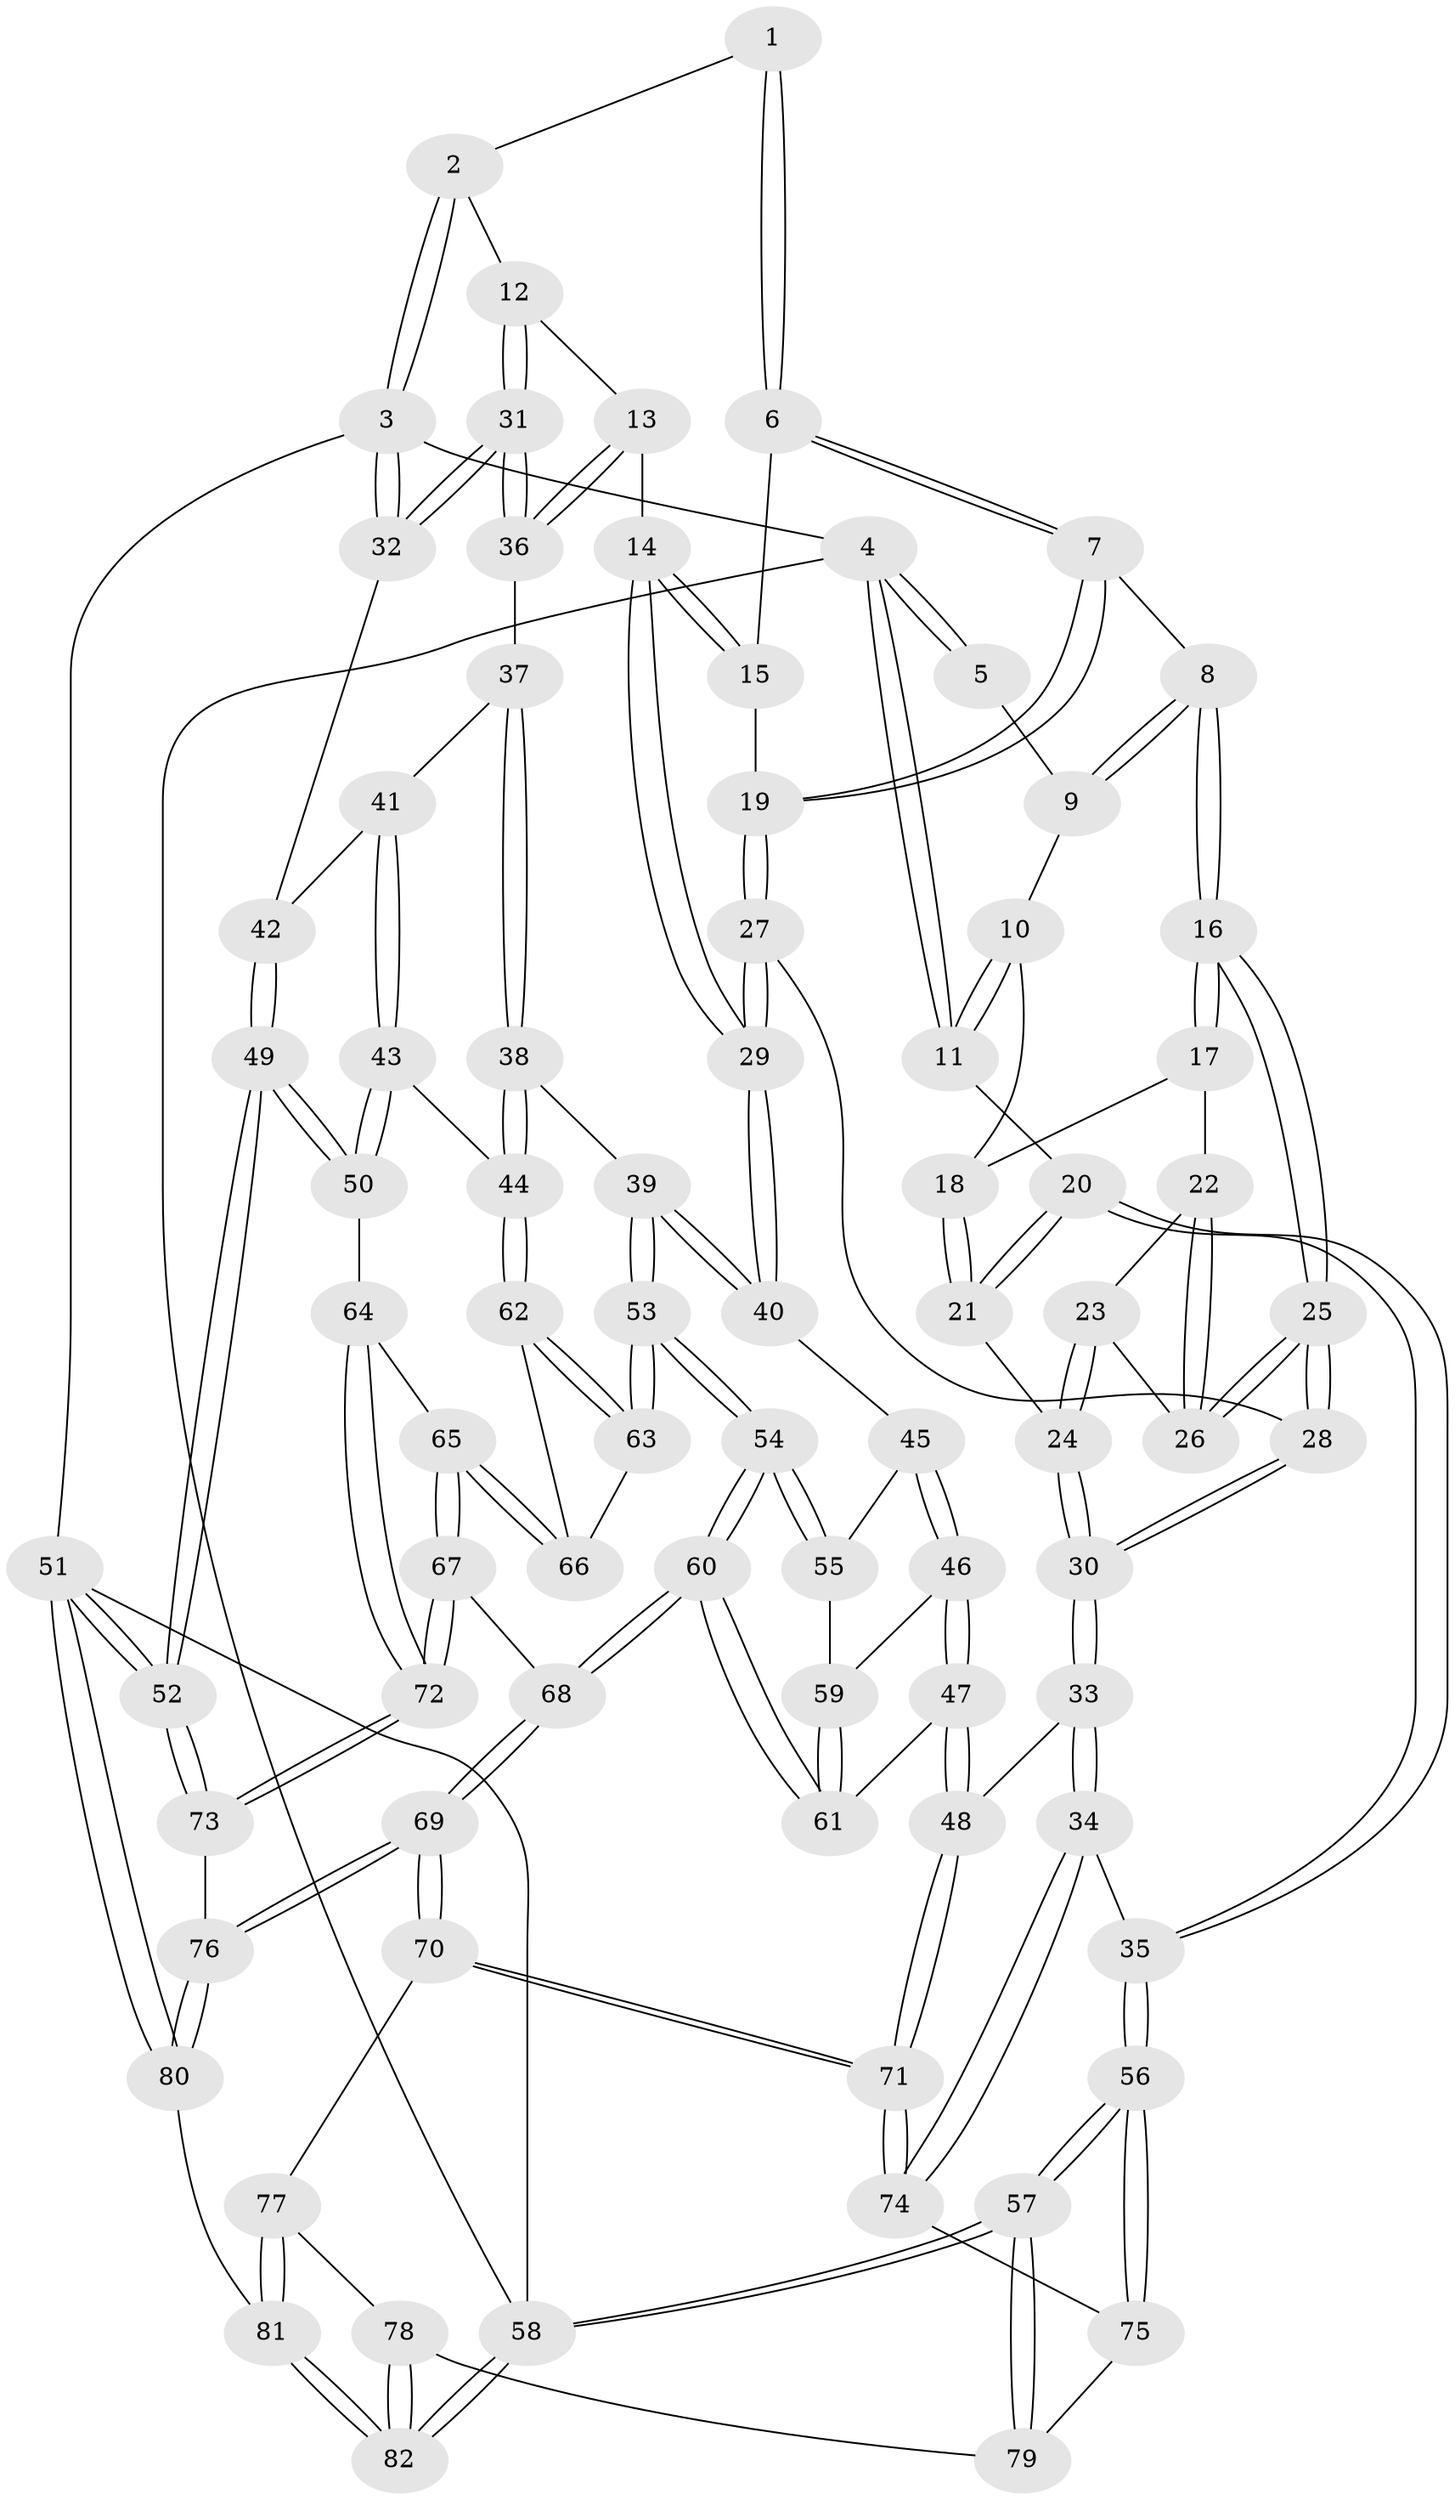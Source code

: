 // coarse degree distribution, {3: 0.34615384615384615, 4: 0.46153846153846156, 5: 0.11538461538461539, 2: 0.07692307692307693}
// Generated by graph-tools (version 1.1) at 2025/38/03/04/25 23:38:34]
// undirected, 82 vertices, 202 edges
graph export_dot {
  node [color=gray90,style=filled];
  1 [pos="+0.5639199343801695+0"];
  2 [pos="+0.6684210241661571+0"];
  3 [pos="+1+0"];
  4 [pos="+0+0"];
  5 [pos="+0.20211330851740417+0"];
  6 [pos="+0.45759734359675514+0.03276109858637654"];
  7 [pos="+0.3543708582712948+0.08411962856507182"];
  8 [pos="+0.2754802805119527+0.042543190737157975"];
  9 [pos="+0.20388366395562768+0"];
  10 [pos="+0.09025117641377696+0.03768295962206882"];
  11 [pos="+0+0.03360650192780434"];
  12 [pos="+0.6826827985005631+0.07877845199480021"];
  13 [pos="+0.6543803410340618+0.1533173829928206"];
  14 [pos="+0.6465833116338351+0.1575884656538098"];
  15 [pos="+0.4927663705991615+0.09741019705634904"];
  16 [pos="+0.2697398755956301+0.0542594760796008"];
  17 [pos="+0.17035074409933254+0.12207501670106881"];
  18 [pos="+0.07862195141343377+0.09011349802864102"];
  19 [pos="+0.39881894390592704+0.15577653616055057"];
  20 [pos="+0+0.18920837824388756"];
  21 [pos="+0.02143510442866359+0.1651396917426684"];
  22 [pos="+0.1674248420068247+0.13526077275235282"];
  23 [pos="+0.12453153370445245+0.19281610504659802"];
  24 [pos="+0.08620229783918204+0.2104725441311386"];
  25 [pos="+0.2541335100607955+0.22110507997395387"];
  26 [pos="+0.2116749058147666+0.20176807148772166"];
  27 [pos="+0.41537478456940813+0.2754097579622626"];
  28 [pos="+0.275211514038187+0.27798185603017245"];
  29 [pos="+0.48764115779562794+0.32092170081192767"];
  30 [pos="+0.15740476633112724+0.38952017927765564"];
  31 [pos="+1+0.15063137406862184"];
  32 [pos="+1+0.14834255236371854"];
  33 [pos="+0.10626117532297105+0.5220154697542965"];
  34 [pos="+0.10161054284861154+0.5235218443373926"];
  35 [pos="+0+0.5419406659694582"];
  36 [pos="+0.7510136809531943+0.25462173773896424"];
  37 [pos="+0.754743016490719+0.27261661813929133"];
  38 [pos="+0.7678068568966065+0.4185489140637433"];
  39 [pos="+0.5595281738264055+0.41115302567437195"];
  40 [pos="+0.48845974637744766+0.3254645468960105"];
  41 [pos="+0.9286517387322885+0.31546647418830703"];
  42 [pos="+1+0.1663972609140946"];
  43 [pos="+0.7932939046149189+0.4351114452961468"];
  44 [pos="+0.7807955154050005+0.43170489857908567"];
  45 [pos="+0.44716318964525903+0.3750560641394278"];
  46 [pos="+0.35721418626705936+0.4600955312916652"];
  47 [pos="+0.24624247645132818+0.5188684828108859"];
  48 [pos="+0.12771923683840333+0.5295354146822785"];
  49 [pos="+1+0.5772287413284691"];
  50 [pos="+0.9197776538094425+0.5342768046661677"];
  51 [pos="+1+1"];
  52 [pos="+1+1"];
  53 [pos="+0.5557806181818618+0.563258994566206"];
  54 [pos="+0.5280273539399701+0.6018356625374629"];
  55 [pos="+0.4419578724716179+0.5075584569091866"];
  56 [pos="+0+0.8427737163773722"];
  57 [pos="+0+1"];
  58 [pos="+0+1"];
  59 [pos="+0.41238585516022075+0.5116833358958646"];
  60 [pos="+0.49759137707787476+0.6597273048277559"];
  61 [pos="+0.4313716508437075+0.6098642136751204"];
  62 [pos="+0.7495881419623334+0.4861930023055234"];
  63 [pos="+0.5645169822819619+0.5638280231674584"];
  64 [pos="+0.7991093167603572+0.641831717352364"];
  65 [pos="+0.7147711561504348+0.6040142512570719"];
  66 [pos="+0.713482400488547+0.6012658991959435"];
  67 [pos="+0.6860658420307022+0.6709557255214147"];
  68 [pos="+0.4969864056336559+0.7439711476996551"];
  69 [pos="+0.4864683544557238+0.784243773301089"];
  70 [pos="+0.3570621548546667+0.8004080597980742"];
  71 [pos="+0.35360384763474073+0.7985285397672076"];
  72 [pos="+0.8082080768889056+0.8112325568652455"];
  73 [pos="+0.8293222405156764+0.8817897592018059"];
  74 [pos="+0.1391519693369398+0.8326736545120518"];
  75 [pos="+0.12439870173846561+0.8527009975669891"];
  76 [pos="+0.5067063250706734+0.808778268000521"];
  77 [pos="+0.3549452235960613+0.8049447875509783"];
  78 [pos="+0.19644919133330388+1"];
  79 [pos="+0.14637458260561437+0.9266024189475759"];
  80 [pos="+0.5087576602255152+1"];
  81 [pos="+0.3524962235187287+1"];
  82 [pos="+0.19292147474334465+1"];
  1 -- 2;
  1 -- 6;
  1 -- 6;
  2 -- 3;
  2 -- 3;
  2 -- 12;
  3 -- 4;
  3 -- 32;
  3 -- 32;
  3 -- 51;
  4 -- 5;
  4 -- 5;
  4 -- 11;
  4 -- 11;
  4 -- 58;
  5 -- 9;
  6 -- 7;
  6 -- 7;
  6 -- 15;
  7 -- 8;
  7 -- 19;
  7 -- 19;
  8 -- 9;
  8 -- 9;
  8 -- 16;
  8 -- 16;
  9 -- 10;
  10 -- 11;
  10 -- 11;
  10 -- 18;
  11 -- 20;
  12 -- 13;
  12 -- 31;
  12 -- 31;
  13 -- 14;
  13 -- 36;
  13 -- 36;
  14 -- 15;
  14 -- 15;
  14 -- 29;
  14 -- 29;
  15 -- 19;
  16 -- 17;
  16 -- 17;
  16 -- 25;
  16 -- 25;
  17 -- 18;
  17 -- 22;
  18 -- 21;
  18 -- 21;
  19 -- 27;
  19 -- 27;
  20 -- 21;
  20 -- 21;
  20 -- 35;
  20 -- 35;
  21 -- 24;
  22 -- 23;
  22 -- 26;
  22 -- 26;
  23 -- 24;
  23 -- 24;
  23 -- 26;
  24 -- 30;
  24 -- 30;
  25 -- 26;
  25 -- 26;
  25 -- 28;
  25 -- 28;
  27 -- 28;
  27 -- 29;
  27 -- 29;
  28 -- 30;
  28 -- 30;
  29 -- 40;
  29 -- 40;
  30 -- 33;
  30 -- 33;
  31 -- 32;
  31 -- 32;
  31 -- 36;
  31 -- 36;
  32 -- 42;
  33 -- 34;
  33 -- 34;
  33 -- 48;
  34 -- 35;
  34 -- 74;
  34 -- 74;
  35 -- 56;
  35 -- 56;
  36 -- 37;
  37 -- 38;
  37 -- 38;
  37 -- 41;
  38 -- 39;
  38 -- 44;
  38 -- 44;
  39 -- 40;
  39 -- 40;
  39 -- 53;
  39 -- 53;
  40 -- 45;
  41 -- 42;
  41 -- 43;
  41 -- 43;
  42 -- 49;
  42 -- 49;
  43 -- 44;
  43 -- 50;
  43 -- 50;
  44 -- 62;
  44 -- 62;
  45 -- 46;
  45 -- 46;
  45 -- 55;
  46 -- 47;
  46 -- 47;
  46 -- 59;
  47 -- 48;
  47 -- 48;
  47 -- 61;
  48 -- 71;
  48 -- 71;
  49 -- 50;
  49 -- 50;
  49 -- 52;
  49 -- 52;
  50 -- 64;
  51 -- 52;
  51 -- 52;
  51 -- 80;
  51 -- 80;
  51 -- 58;
  52 -- 73;
  52 -- 73;
  53 -- 54;
  53 -- 54;
  53 -- 63;
  53 -- 63;
  54 -- 55;
  54 -- 55;
  54 -- 60;
  54 -- 60;
  55 -- 59;
  56 -- 57;
  56 -- 57;
  56 -- 75;
  56 -- 75;
  57 -- 58;
  57 -- 58;
  57 -- 79;
  57 -- 79;
  58 -- 82;
  58 -- 82;
  59 -- 61;
  59 -- 61;
  60 -- 61;
  60 -- 61;
  60 -- 68;
  60 -- 68;
  62 -- 63;
  62 -- 63;
  62 -- 66;
  63 -- 66;
  64 -- 65;
  64 -- 72;
  64 -- 72;
  65 -- 66;
  65 -- 66;
  65 -- 67;
  65 -- 67;
  67 -- 68;
  67 -- 72;
  67 -- 72;
  68 -- 69;
  68 -- 69;
  69 -- 70;
  69 -- 70;
  69 -- 76;
  69 -- 76;
  70 -- 71;
  70 -- 71;
  70 -- 77;
  71 -- 74;
  71 -- 74;
  72 -- 73;
  72 -- 73;
  73 -- 76;
  74 -- 75;
  75 -- 79;
  76 -- 80;
  76 -- 80;
  77 -- 78;
  77 -- 81;
  77 -- 81;
  78 -- 79;
  78 -- 82;
  78 -- 82;
  80 -- 81;
  81 -- 82;
  81 -- 82;
}
